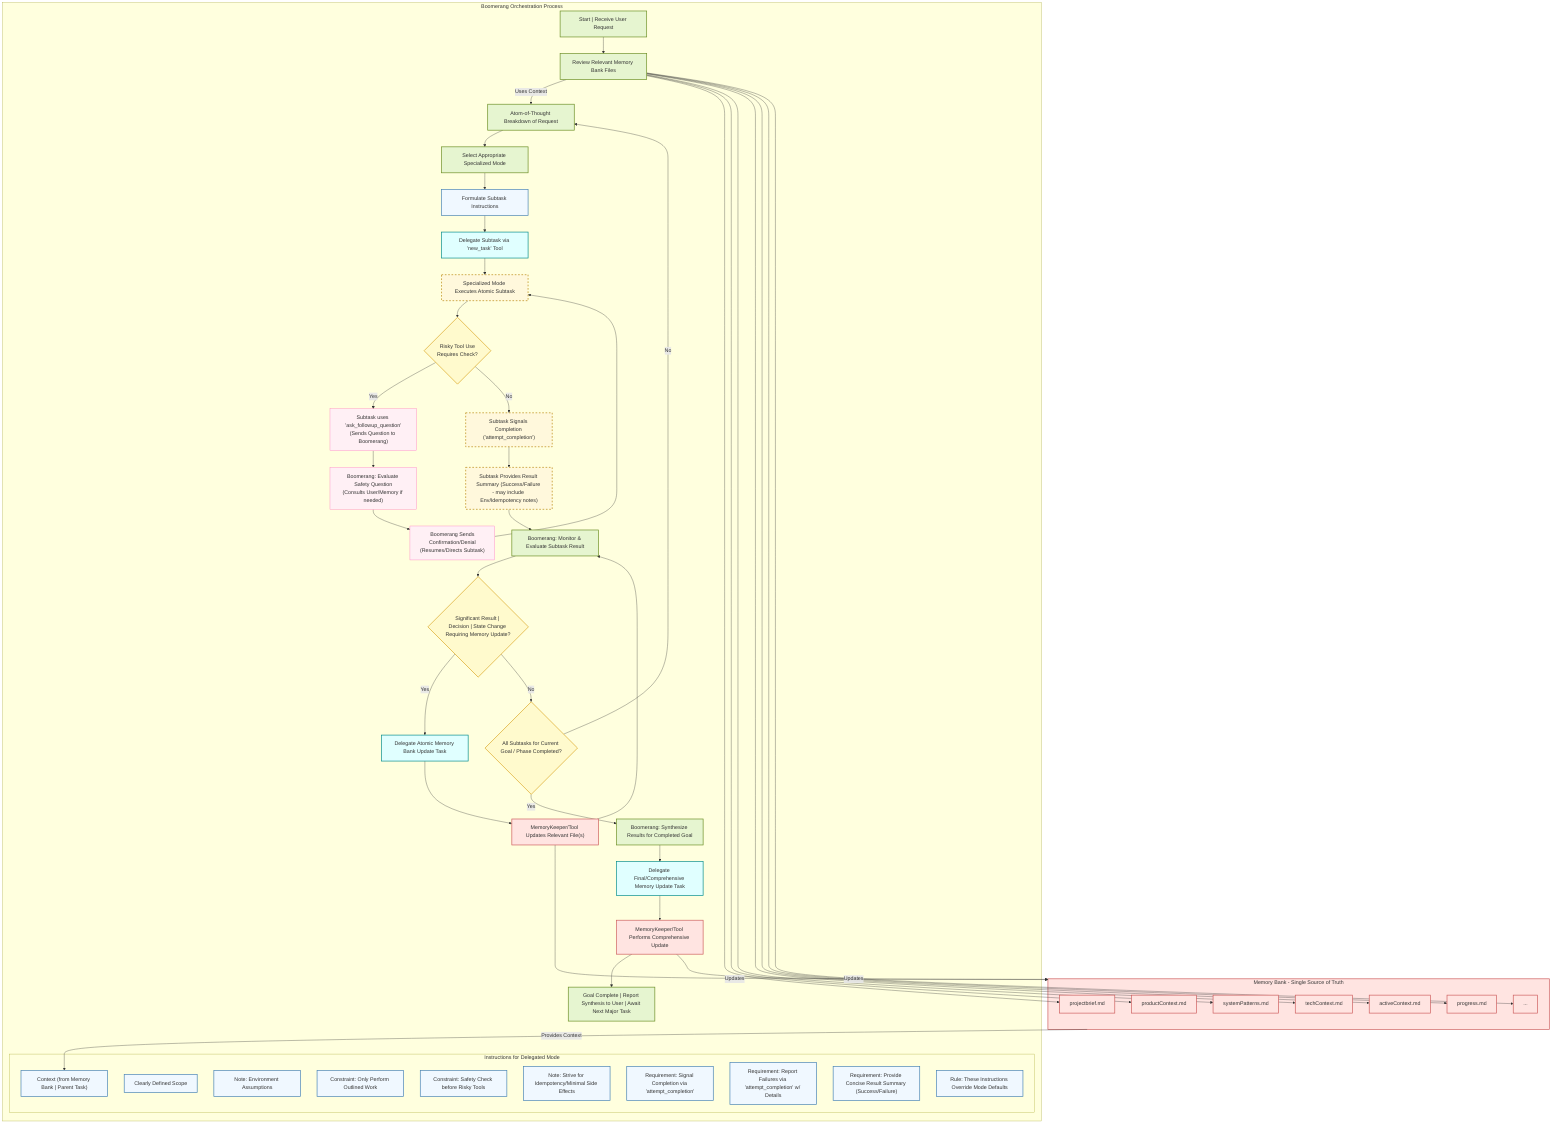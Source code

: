 flowchart TD
    subgraph ProjectMemoryBank [Memory Bank - Single Source of Truth]
        direction LR
        K1[projectbrief.md]
        K2[productContext.md]
        K3[systemPatterns.md]
        K4[techContext.md]
        K5[activeContext.md]
        K6[progress.md]
        K_Other[...]
    end

    subgraph BoomerangOrchestration [Boomerang Orchestration Process]
        direction TB
        A["Start | Receive User Request"] --> B[Review Relevant Memory Bank Files]
        B -- Uses Context --> C[Atom-of-Thought Breakdown of Request]
        C --> D[Select Appropriate Specialized Mode]
        D --> J[Formulate Subtask Instructions]

        subgraph SubtaskInstructionDetails [Instructions for Delegated Mode]
            direction TB
            J1["Context (from Memory Bank | Parent Task)"]
            J2[Clearly Defined Scope]
            J_EnvAware[Note: Environment Assumptions] 
            J3[Constraint: Only Perform Outlined Work]
            J_Safety[Constraint: Safety Check before Risky Tools] 
            J_Idem[Note: Strive for Idempotency/Minimal Side Effects] 
            J4[Requirement: Signal Completion via 'attempt_completion']
            J4a[Requirement: Report Failures via 'attempt_completion' w/ Details]
            J5["Requirement: Provide Concise Result Summary (Success/Failure)"]
            J6[Rule: These Instructions Override Mode Defaults]
        end

        J --> D_delegate[Delegate Subtask via 'new_task' Tool]
        D_delegate --> S[Specialized Mode Executes Atomic Subtask]

        %% --- Safety Check Loop START ---
        S --> S_check{Risky Tool Use\nRequires Check?}
        S_check -- Yes --> S_ask["Subtask uses 'ask_followup_question'\n(Sends Question to Boomerang)"]
        S_ask --> E_q["Boomerang: Evaluate Safety Question\n(Consults User/Memory if needed)"]
        E_q --> S_confirm["Boomerang Sends\nConfirmation/Denial\n(Resumes/Directs Subtask)"]
        S_confirm --> S 
        %% --- Safety Check Loop END ---

        S_check -- No --> S_comp["Subtask Signals Completion ('attempt_completion')"] 

        S_comp --> S_res["Subtask Provides Result Summary (Success/Failure - may include Env/Idempotency notes)"] 
        S_res --> E[Boomerang: Monitor & Evaluate Subtask Result]
        E --> F{"Significant Result | Decision | State Change Requiring Memory Update?"}
        F -- Yes --> I_delegate[Delegate Atomic Memory Bank Update Task]
        I_delegate --> I_exec["MemoryKeeper/Tool Updates Relevant File(s)"]
        I_exec --> E

        F -- No --> G{All Subtasks for Current Goal / Phase Completed?}
        G -- No --> C
        G -- Yes --> H[Boomerang: Synthesize Results for Completed Goal]
        H --> I_final_delegate[Delegate Final/Comprehensive Memory Update Task]
        I_final_delegate --> I_final_exec[MemoryKeeper/Tool Performs Comprehensive Update]
        I_final_exec --> Z["Goal Complete | Report Synthesis to User | Await Next Major Task"]
    end

    %% Connections to/from Memory Bank Files
    B --> K1; B --> K2; B --> K3; B --> K4; B --> K5; B --> K6; B --> K_Other;
    ProjectMemoryBank -- Provides Context --> J1;
    I_exec -- Updates --> ProjectMemoryBank;
    I_final_exec -- Updates --> ProjectMemoryBank;

    %% Styling
    classDef process fill:#e6f5d0,stroke:#6b8e23,stroke-width:2px
    classDef decision fill:#fffacd,stroke:#daa520,stroke-width:2px
    classDef memory fill:#ffe4e1,stroke:#cd5c5c,stroke-width:2px
    classDef instruction fill:#f0f8ff,stroke:#4682b4,stroke-width:2px
    classDef subtask fill:#fff8dc,stroke:#b8860b,stroke-width:2px,stroke-dasharray: 5 5
    classDef delegate fill:#e0ffff,stroke:#008b8b,stroke-width:2px
    classDef safety fill:#fff0f5,stroke:#ff69b4,stroke-width:2px; %% Style for safety check loop

    class A,C,D,E,H,Z,B process
    class F,G,S_check decision
    class ProjectMemoryBank,K1,K2,K3,K4,K5,K6,K_Other,I_exec,I_final_exec memory
    class J,J1,J2,J3,J4,J4a,J5,J6,J_EnvAware,J_Safety,J_Idem instruction
    class S,S_comp,S_res subtask
    class D_delegate,I_delegate,I_final_delegate delegate
    class S_ask,E_q,S_confirm safety